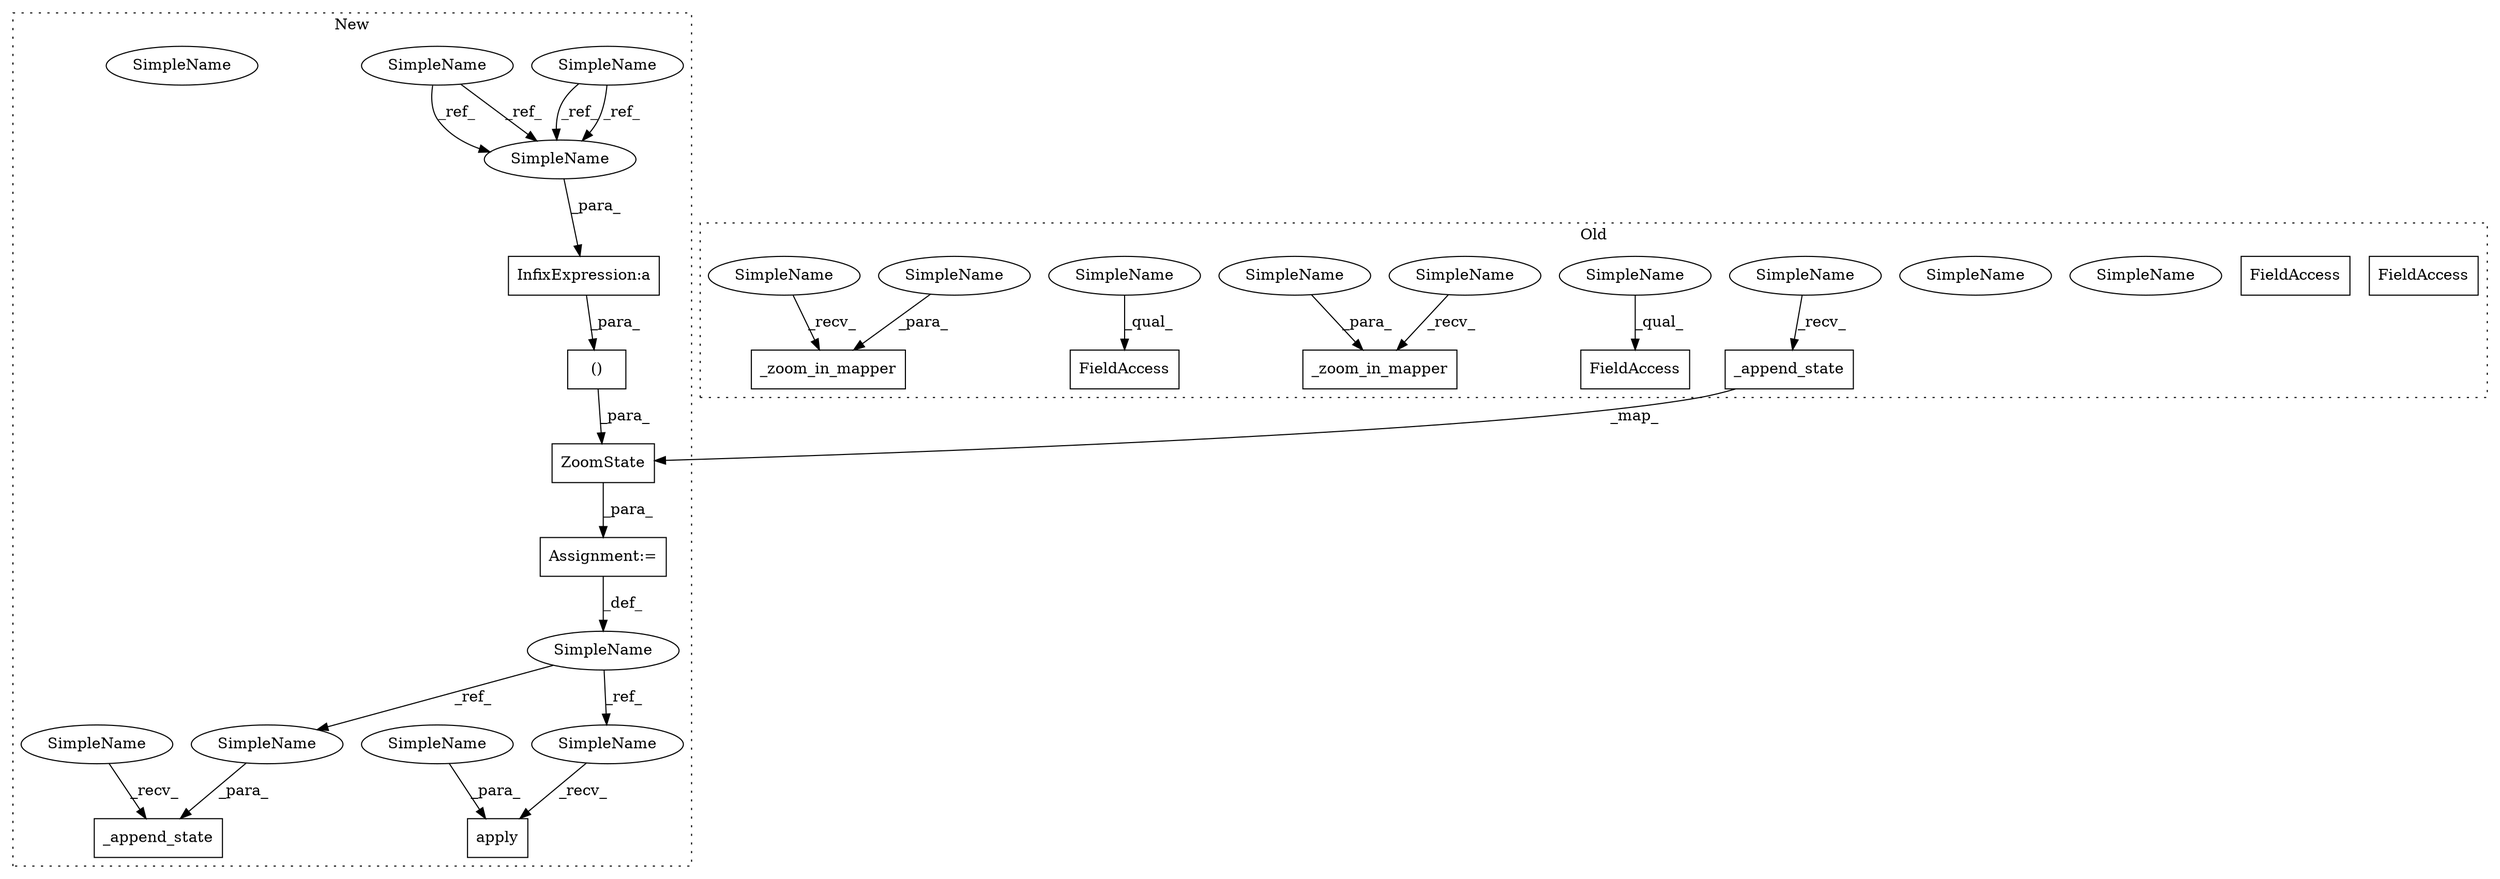 digraph G {
subgraph cluster0 {
1 [label="_zoom_in_mapper" a="32" s="1379,1429" l="16,1" shape="box"];
6 [label="_append_state" a="32" s="1617,1685" l="19,2" shape="box"];
9 [label="_zoom_in_mapper" a="32" s="1515,1565" l="16,1" shape="box"];
12 [label="FieldAccess" a="22" s="1531" l="14" shape="box"];
13 [label="FieldAccess" a="22" s="1395" l="14" shape="box"];
14 [label="FieldAccess" a="22" s="1574" l="18" shape="box"];
15 [label="FieldAccess" a="22" s="1438" l="18" shape="box"];
21 [label="SimpleName" a="42" s="1559" l="6" shape="ellipse"];
22 [label="SimpleName" a="42" s="1423" l="6" shape="ellipse"];
23 [label="SimpleName" a="42" s="1612" l="4" shape="ellipse"];
24 [label="SimpleName" a="42" s="1510" l="4" shape="ellipse"];
25 [label="SimpleName" a="42" s="1395" l="4" shape="ellipse"];
26 [label="SimpleName" a="42" s="1374" l="4" shape="ellipse"];
27 [label="SimpleName" a="42" s="1531" l="4" shape="ellipse"];
30 [label="SimpleName" a="42" s="1559" l="6" shape="ellipse"];
31 [label="SimpleName" a="42" s="1423" l="6" shape="ellipse"];
label = "Old";
style="dotted";
}
subgraph cluster1 {
2 [label="apply" a="32" s="2791,2801" l="6,1" shape="box"];
3 [label="InfixExpression:a" a="27" s="2409" l="3" shape="box"];
4 [label="()" a="106" s="2727" l="45" shape="box"];
5 [label="_append_state" a="32" s="2813,2837" l="14,1" shape="box"];
7 [label="ZoomState" a="32" s="2656,2772" l="15,2" shape="box"];
8 [label="SimpleName" a="42" s="2645" l="10" shape="ellipse"];
10 [label="SimpleName" a="42" s="2338" l="6" shape="ellipse"];
11 [label="SimpleName" a="42" s="2301" l="6" shape="ellipse"];
16 [label="Assignment:=" a="7" s="2655" l="1" shape="box"];
17 [label="SimpleName" a="42" s="2412" l="6" shape="ellipse"];
18 [label="SimpleName" a="42" s="2780" l="10" shape="ellipse"];
19 [label="SimpleName" a="42" s="2827" l="10" shape="ellipse"];
20 [label="SimpleName" a="42" s="2412" l="6" shape="ellipse"];
28 [label="SimpleName" a="42" s="2797" l="4" shape="ellipse"];
29 [label="SimpleName" a="42" s="2808" l="4" shape="ellipse"];
label = "New";
style="dotted";
}
3 -> 4 [label="_para_"];
4 -> 7 [label="_para_"];
6 -> 7 [label="_map_"];
7 -> 16 [label="_para_"];
8 -> 18 [label="_ref_"];
8 -> 19 [label="_ref_"];
10 -> 20 [label="_ref_"];
10 -> 20 [label="_ref_"];
11 -> 20 [label="_ref_"];
11 -> 20 [label="_ref_"];
16 -> 8 [label="_def_"];
18 -> 2 [label="_recv_"];
19 -> 5 [label="_para_"];
20 -> 3 [label="_para_"];
23 -> 6 [label="_recv_"];
24 -> 9 [label="_recv_"];
25 -> 13 [label="_qual_"];
26 -> 1 [label="_recv_"];
27 -> 12 [label="_qual_"];
28 -> 2 [label="_para_"];
29 -> 5 [label="_recv_"];
30 -> 9 [label="_para_"];
31 -> 1 [label="_para_"];
}
